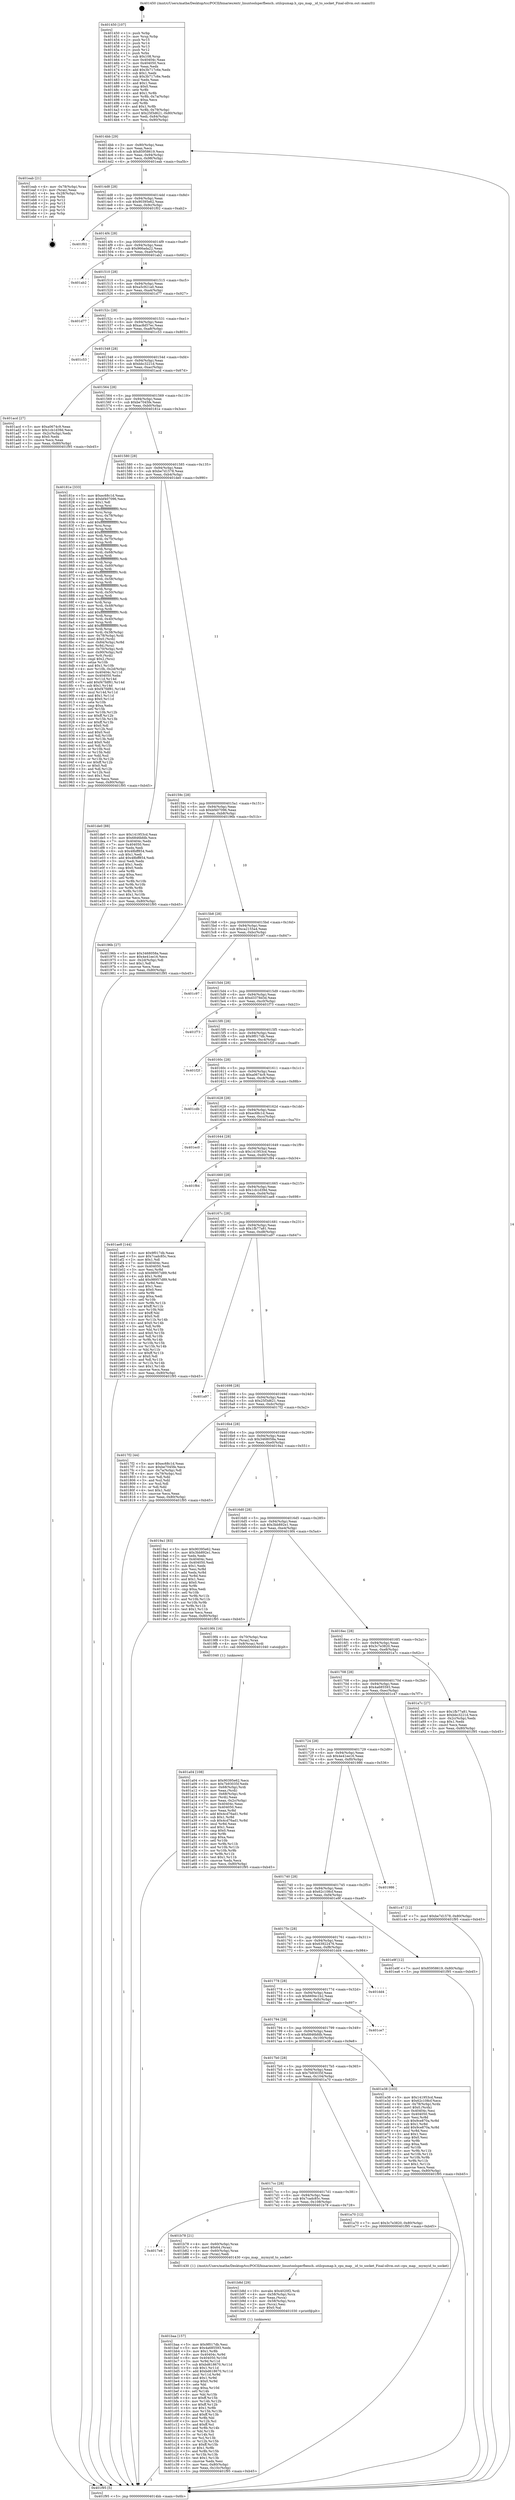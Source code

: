 digraph "0x401450" {
  label = "0x401450 (/mnt/c/Users/mathe/Desktop/tcc/POCII/binaries/extr_linuxtoolsperfbench..utilcpumap.h_cpu_map__id_to_socket_Final-ollvm.out::main(0))"
  labelloc = "t"
  node[shape=record]

  Entry [label="",width=0.3,height=0.3,shape=circle,fillcolor=black,style=filled]
  "0x4014bb" [label="{
     0x4014bb [29]\l
     | [instrs]\l
     &nbsp;&nbsp;0x4014bb \<+3\>: mov -0x80(%rbp),%eax\l
     &nbsp;&nbsp;0x4014be \<+2\>: mov %eax,%ecx\l
     &nbsp;&nbsp;0x4014c0 \<+6\>: sub $0x85958619,%ecx\l
     &nbsp;&nbsp;0x4014c6 \<+6\>: mov %eax,-0x94(%rbp)\l
     &nbsp;&nbsp;0x4014cc \<+6\>: mov %ecx,-0x98(%rbp)\l
     &nbsp;&nbsp;0x4014d2 \<+6\>: je 0000000000401eab \<main+0xa5b\>\l
  }"]
  "0x401eab" [label="{
     0x401eab [21]\l
     | [instrs]\l
     &nbsp;&nbsp;0x401eab \<+4\>: mov -0x78(%rbp),%rax\l
     &nbsp;&nbsp;0x401eaf \<+2\>: mov (%rax),%eax\l
     &nbsp;&nbsp;0x401eb1 \<+4\>: lea -0x28(%rbp),%rsp\l
     &nbsp;&nbsp;0x401eb5 \<+1\>: pop %rbx\l
     &nbsp;&nbsp;0x401eb6 \<+2\>: pop %r12\l
     &nbsp;&nbsp;0x401eb8 \<+2\>: pop %r13\l
     &nbsp;&nbsp;0x401eba \<+2\>: pop %r14\l
     &nbsp;&nbsp;0x401ebc \<+2\>: pop %r15\l
     &nbsp;&nbsp;0x401ebe \<+1\>: pop %rbp\l
     &nbsp;&nbsp;0x401ebf \<+1\>: ret\l
  }"]
  "0x4014d8" [label="{
     0x4014d8 [28]\l
     | [instrs]\l
     &nbsp;&nbsp;0x4014d8 \<+5\>: jmp 00000000004014dd \<main+0x8d\>\l
     &nbsp;&nbsp;0x4014dd \<+6\>: mov -0x94(%rbp),%eax\l
     &nbsp;&nbsp;0x4014e3 \<+5\>: sub $0x90395e62,%eax\l
     &nbsp;&nbsp;0x4014e8 \<+6\>: mov %eax,-0x9c(%rbp)\l
     &nbsp;&nbsp;0x4014ee \<+6\>: je 0000000000401f02 \<main+0xab2\>\l
  }"]
  Exit [label="",width=0.3,height=0.3,shape=circle,fillcolor=black,style=filled,peripheries=2]
  "0x401f02" [label="{
     0x401f02\l
  }", style=dashed]
  "0x4014f4" [label="{
     0x4014f4 [28]\l
     | [instrs]\l
     &nbsp;&nbsp;0x4014f4 \<+5\>: jmp 00000000004014f9 \<main+0xa9\>\l
     &nbsp;&nbsp;0x4014f9 \<+6\>: mov -0x94(%rbp),%eax\l
     &nbsp;&nbsp;0x4014ff \<+5\>: sub $0x966ada22,%eax\l
     &nbsp;&nbsp;0x401504 \<+6\>: mov %eax,-0xa0(%rbp)\l
     &nbsp;&nbsp;0x40150a \<+6\>: je 0000000000401ab2 \<main+0x662\>\l
  }"]
  "0x401baa" [label="{
     0x401baa [157]\l
     | [instrs]\l
     &nbsp;&nbsp;0x401baa \<+5\>: mov $0x9f017db,%esi\l
     &nbsp;&nbsp;0x401baf \<+5\>: mov $0x4a685593,%edx\l
     &nbsp;&nbsp;0x401bb4 \<+3\>: mov $0x1,%r8b\l
     &nbsp;&nbsp;0x401bb7 \<+8\>: mov 0x40404c,%r9d\l
     &nbsp;&nbsp;0x401bbf \<+8\>: mov 0x404050,%r10d\l
     &nbsp;&nbsp;0x401bc7 \<+3\>: mov %r9d,%r11d\l
     &nbsp;&nbsp;0x401bca \<+7\>: sub $0xbd618670,%r11d\l
     &nbsp;&nbsp;0x401bd1 \<+4\>: sub $0x1,%r11d\l
     &nbsp;&nbsp;0x401bd5 \<+7\>: add $0xbd618670,%r11d\l
     &nbsp;&nbsp;0x401bdc \<+4\>: imul %r11d,%r9d\l
     &nbsp;&nbsp;0x401be0 \<+4\>: and $0x1,%r9d\l
     &nbsp;&nbsp;0x401be4 \<+4\>: cmp $0x0,%r9d\l
     &nbsp;&nbsp;0x401be8 \<+3\>: sete %bl\l
     &nbsp;&nbsp;0x401beb \<+4\>: cmp $0xa,%r10d\l
     &nbsp;&nbsp;0x401bef \<+4\>: setl %r14b\l
     &nbsp;&nbsp;0x401bf3 \<+3\>: mov %bl,%r15b\l
     &nbsp;&nbsp;0x401bf6 \<+4\>: xor $0xff,%r15b\l
     &nbsp;&nbsp;0x401bfa \<+3\>: mov %r14b,%r12b\l
     &nbsp;&nbsp;0x401bfd \<+4\>: xor $0xff,%r12b\l
     &nbsp;&nbsp;0x401c01 \<+4\>: xor $0x1,%r8b\l
     &nbsp;&nbsp;0x401c05 \<+3\>: mov %r15b,%r13b\l
     &nbsp;&nbsp;0x401c08 \<+4\>: and $0xff,%r13b\l
     &nbsp;&nbsp;0x401c0c \<+3\>: and %r8b,%bl\l
     &nbsp;&nbsp;0x401c0f \<+3\>: mov %r12b,%cl\l
     &nbsp;&nbsp;0x401c12 \<+3\>: and $0xff,%cl\l
     &nbsp;&nbsp;0x401c15 \<+3\>: and %r8b,%r14b\l
     &nbsp;&nbsp;0x401c18 \<+3\>: or %bl,%r13b\l
     &nbsp;&nbsp;0x401c1b \<+3\>: or %r14b,%cl\l
     &nbsp;&nbsp;0x401c1e \<+3\>: xor %cl,%r13b\l
     &nbsp;&nbsp;0x401c21 \<+3\>: or %r12b,%r15b\l
     &nbsp;&nbsp;0x401c24 \<+4\>: xor $0xff,%r15b\l
     &nbsp;&nbsp;0x401c28 \<+4\>: or $0x1,%r8b\l
     &nbsp;&nbsp;0x401c2c \<+3\>: and %r8b,%r15b\l
     &nbsp;&nbsp;0x401c2f \<+3\>: or %r15b,%r13b\l
     &nbsp;&nbsp;0x401c32 \<+4\>: test $0x1,%r13b\l
     &nbsp;&nbsp;0x401c36 \<+3\>: cmovne %edx,%esi\l
     &nbsp;&nbsp;0x401c39 \<+3\>: mov %esi,-0x80(%rbp)\l
     &nbsp;&nbsp;0x401c3c \<+6\>: mov %eax,-0x10c(%rbp)\l
     &nbsp;&nbsp;0x401c42 \<+5\>: jmp 0000000000401f95 \<main+0xb45\>\l
  }"]
  "0x401ab2" [label="{
     0x401ab2\l
  }", style=dashed]
  "0x401510" [label="{
     0x401510 [28]\l
     | [instrs]\l
     &nbsp;&nbsp;0x401510 \<+5\>: jmp 0000000000401515 \<main+0xc5\>\l
     &nbsp;&nbsp;0x401515 \<+6\>: mov -0x94(%rbp),%eax\l
     &nbsp;&nbsp;0x40151b \<+5\>: sub $0xa5c921a0,%eax\l
     &nbsp;&nbsp;0x401520 \<+6\>: mov %eax,-0xa4(%rbp)\l
     &nbsp;&nbsp;0x401526 \<+6\>: je 0000000000401d77 \<main+0x927\>\l
  }"]
  "0x401b8d" [label="{
     0x401b8d [29]\l
     | [instrs]\l
     &nbsp;&nbsp;0x401b8d \<+10\>: movabs $0x4020f2,%rdi\l
     &nbsp;&nbsp;0x401b97 \<+4\>: mov -0x58(%rbp),%rcx\l
     &nbsp;&nbsp;0x401b9b \<+2\>: mov %eax,(%rcx)\l
     &nbsp;&nbsp;0x401b9d \<+4\>: mov -0x58(%rbp),%rcx\l
     &nbsp;&nbsp;0x401ba1 \<+2\>: mov (%rcx),%esi\l
     &nbsp;&nbsp;0x401ba3 \<+2\>: mov $0x0,%al\l
     &nbsp;&nbsp;0x401ba5 \<+5\>: call 0000000000401030 \<printf@plt\>\l
     | [calls]\l
     &nbsp;&nbsp;0x401030 \{1\} (unknown)\l
  }"]
  "0x401d77" [label="{
     0x401d77\l
  }", style=dashed]
  "0x40152c" [label="{
     0x40152c [28]\l
     | [instrs]\l
     &nbsp;&nbsp;0x40152c \<+5\>: jmp 0000000000401531 \<main+0xe1\>\l
     &nbsp;&nbsp;0x401531 \<+6\>: mov -0x94(%rbp),%eax\l
     &nbsp;&nbsp;0x401537 \<+5\>: sub $0xac8d57ec,%eax\l
     &nbsp;&nbsp;0x40153c \<+6\>: mov %eax,-0xa8(%rbp)\l
     &nbsp;&nbsp;0x401542 \<+6\>: je 0000000000401c53 \<main+0x803\>\l
  }"]
  "0x4017e8" [label="{
     0x4017e8\l
  }", style=dashed]
  "0x401c53" [label="{
     0x401c53\l
  }", style=dashed]
  "0x401548" [label="{
     0x401548 [28]\l
     | [instrs]\l
     &nbsp;&nbsp;0x401548 \<+5\>: jmp 000000000040154d \<main+0xfd\>\l
     &nbsp;&nbsp;0x40154d \<+6\>: mov -0x94(%rbp),%eax\l
     &nbsp;&nbsp;0x401553 \<+5\>: sub $0xbbc3221d,%eax\l
     &nbsp;&nbsp;0x401558 \<+6\>: mov %eax,-0xac(%rbp)\l
     &nbsp;&nbsp;0x40155e \<+6\>: je 0000000000401acd \<main+0x67d\>\l
  }"]
  "0x401b78" [label="{
     0x401b78 [21]\l
     | [instrs]\l
     &nbsp;&nbsp;0x401b78 \<+4\>: mov -0x60(%rbp),%rax\l
     &nbsp;&nbsp;0x401b7c \<+6\>: movl $0x64,(%rax)\l
     &nbsp;&nbsp;0x401b82 \<+4\>: mov -0x60(%rbp),%rax\l
     &nbsp;&nbsp;0x401b86 \<+2\>: mov (%rax),%edi\l
     &nbsp;&nbsp;0x401b88 \<+5\>: call 0000000000401430 \<cpu_map__mymyid_to_socket\>\l
     | [calls]\l
     &nbsp;&nbsp;0x401430 \{1\} (/mnt/c/Users/mathe/Desktop/tcc/POCII/binaries/extr_linuxtoolsperfbench..utilcpumap.h_cpu_map__id_to_socket_Final-ollvm.out::cpu_map__mymyid_to_socket)\l
  }"]
  "0x401acd" [label="{
     0x401acd [27]\l
     | [instrs]\l
     &nbsp;&nbsp;0x401acd \<+5\>: mov $0xa0674c9,%eax\l
     &nbsp;&nbsp;0x401ad2 \<+5\>: mov $0x1cb1d39d,%ecx\l
     &nbsp;&nbsp;0x401ad7 \<+3\>: mov -0x2c(%rbp),%edx\l
     &nbsp;&nbsp;0x401ada \<+3\>: cmp $0x0,%edx\l
     &nbsp;&nbsp;0x401add \<+3\>: cmove %ecx,%eax\l
     &nbsp;&nbsp;0x401ae0 \<+3\>: mov %eax,-0x80(%rbp)\l
     &nbsp;&nbsp;0x401ae3 \<+5\>: jmp 0000000000401f95 \<main+0xb45\>\l
  }"]
  "0x401564" [label="{
     0x401564 [28]\l
     | [instrs]\l
     &nbsp;&nbsp;0x401564 \<+5\>: jmp 0000000000401569 \<main+0x119\>\l
     &nbsp;&nbsp;0x401569 \<+6\>: mov -0x94(%rbp),%eax\l
     &nbsp;&nbsp;0x40156f \<+5\>: sub $0xbe7045fe,%eax\l
     &nbsp;&nbsp;0x401574 \<+6\>: mov %eax,-0xb0(%rbp)\l
     &nbsp;&nbsp;0x40157a \<+6\>: je 000000000040181e \<main+0x3ce\>\l
  }"]
  "0x4017cc" [label="{
     0x4017cc [28]\l
     | [instrs]\l
     &nbsp;&nbsp;0x4017cc \<+5\>: jmp 00000000004017d1 \<main+0x381\>\l
     &nbsp;&nbsp;0x4017d1 \<+6\>: mov -0x94(%rbp),%eax\l
     &nbsp;&nbsp;0x4017d7 \<+5\>: sub $0x7cadc85c,%eax\l
     &nbsp;&nbsp;0x4017dc \<+6\>: mov %eax,-0x108(%rbp)\l
     &nbsp;&nbsp;0x4017e2 \<+6\>: je 0000000000401b78 \<main+0x728\>\l
  }"]
  "0x40181e" [label="{
     0x40181e [333]\l
     | [instrs]\l
     &nbsp;&nbsp;0x40181e \<+5\>: mov $0xec68c1d,%eax\l
     &nbsp;&nbsp;0x401823 \<+5\>: mov $0xbf407096,%ecx\l
     &nbsp;&nbsp;0x401828 \<+2\>: mov $0x1,%dl\l
     &nbsp;&nbsp;0x40182a \<+3\>: mov %rsp,%rsi\l
     &nbsp;&nbsp;0x40182d \<+4\>: add $0xfffffffffffffff0,%rsi\l
     &nbsp;&nbsp;0x401831 \<+3\>: mov %rsi,%rsp\l
     &nbsp;&nbsp;0x401834 \<+4\>: mov %rsi,-0x78(%rbp)\l
     &nbsp;&nbsp;0x401838 \<+3\>: mov %rsp,%rsi\l
     &nbsp;&nbsp;0x40183b \<+4\>: add $0xfffffffffffffff0,%rsi\l
     &nbsp;&nbsp;0x40183f \<+3\>: mov %rsi,%rsp\l
     &nbsp;&nbsp;0x401842 \<+3\>: mov %rsp,%rdi\l
     &nbsp;&nbsp;0x401845 \<+4\>: add $0xfffffffffffffff0,%rdi\l
     &nbsp;&nbsp;0x401849 \<+3\>: mov %rdi,%rsp\l
     &nbsp;&nbsp;0x40184c \<+4\>: mov %rdi,-0x70(%rbp)\l
     &nbsp;&nbsp;0x401850 \<+3\>: mov %rsp,%rdi\l
     &nbsp;&nbsp;0x401853 \<+4\>: add $0xfffffffffffffff0,%rdi\l
     &nbsp;&nbsp;0x401857 \<+3\>: mov %rdi,%rsp\l
     &nbsp;&nbsp;0x40185a \<+4\>: mov %rdi,-0x68(%rbp)\l
     &nbsp;&nbsp;0x40185e \<+3\>: mov %rsp,%rdi\l
     &nbsp;&nbsp;0x401861 \<+4\>: add $0xfffffffffffffff0,%rdi\l
     &nbsp;&nbsp;0x401865 \<+3\>: mov %rdi,%rsp\l
     &nbsp;&nbsp;0x401868 \<+4\>: mov %rdi,-0x60(%rbp)\l
     &nbsp;&nbsp;0x40186c \<+3\>: mov %rsp,%rdi\l
     &nbsp;&nbsp;0x40186f \<+4\>: add $0xfffffffffffffff0,%rdi\l
     &nbsp;&nbsp;0x401873 \<+3\>: mov %rdi,%rsp\l
     &nbsp;&nbsp;0x401876 \<+4\>: mov %rdi,-0x58(%rbp)\l
     &nbsp;&nbsp;0x40187a \<+3\>: mov %rsp,%rdi\l
     &nbsp;&nbsp;0x40187d \<+4\>: add $0xfffffffffffffff0,%rdi\l
     &nbsp;&nbsp;0x401881 \<+3\>: mov %rdi,%rsp\l
     &nbsp;&nbsp;0x401884 \<+4\>: mov %rdi,-0x50(%rbp)\l
     &nbsp;&nbsp;0x401888 \<+3\>: mov %rsp,%rdi\l
     &nbsp;&nbsp;0x40188b \<+4\>: add $0xfffffffffffffff0,%rdi\l
     &nbsp;&nbsp;0x40188f \<+3\>: mov %rdi,%rsp\l
     &nbsp;&nbsp;0x401892 \<+4\>: mov %rdi,-0x48(%rbp)\l
     &nbsp;&nbsp;0x401896 \<+3\>: mov %rsp,%rdi\l
     &nbsp;&nbsp;0x401899 \<+4\>: add $0xfffffffffffffff0,%rdi\l
     &nbsp;&nbsp;0x40189d \<+3\>: mov %rdi,%rsp\l
     &nbsp;&nbsp;0x4018a0 \<+4\>: mov %rdi,-0x40(%rbp)\l
     &nbsp;&nbsp;0x4018a4 \<+3\>: mov %rsp,%rdi\l
     &nbsp;&nbsp;0x4018a7 \<+4\>: add $0xfffffffffffffff0,%rdi\l
     &nbsp;&nbsp;0x4018ab \<+3\>: mov %rdi,%rsp\l
     &nbsp;&nbsp;0x4018ae \<+4\>: mov %rdi,-0x38(%rbp)\l
     &nbsp;&nbsp;0x4018b2 \<+4\>: mov -0x78(%rbp),%rdi\l
     &nbsp;&nbsp;0x4018b6 \<+6\>: movl $0x0,(%rdi)\l
     &nbsp;&nbsp;0x4018bc \<+7\>: mov -0x84(%rbp),%r8d\l
     &nbsp;&nbsp;0x4018c3 \<+3\>: mov %r8d,(%rsi)\l
     &nbsp;&nbsp;0x4018c6 \<+4\>: mov -0x70(%rbp),%rdi\l
     &nbsp;&nbsp;0x4018ca \<+7\>: mov -0x90(%rbp),%r9\l
     &nbsp;&nbsp;0x4018d1 \<+3\>: mov %r9,(%rdi)\l
     &nbsp;&nbsp;0x4018d4 \<+3\>: cmpl $0x2,(%rsi)\l
     &nbsp;&nbsp;0x4018d7 \<+4\>: setne %r10b\l
     &nbsp;&nbsp;0x4018db \<+4\>: and $0x1,%r10b\l
     &nbsp;&nbsp;0x4018df \<+4\>: mov %r10b,-0x2d(%rbp)\l
     &nbsp;&nbsp;0x4018e3 \<+8\>: mov 0x40404c,%r11d\l
     &nbsp;&nbsp;0x4018eb \<+7\>: mov 0x404050,%ebx\l
     &nbsp;&nbsp;0x4018f2 \<+3\>: mov %r11d,%r14d\l
     &nbsp;&nbsp;0x4018f5 \<+7\>: add $0xf47fdf81,%r14d\l
     &nbsp;&nbsp;0x4018fc \<+4\>: sub $0x1,%r14d\l
     &nbsp;&nbsp;0x401900 \<+7\>: sub $0xf47fdf81,%r14d\l
     &nbsp;&nbsp;0x401907 \<+4\>: imul %r14d,%r11d\l
     &nbsp;&nbsp;0x40190b \<+4\>: and $0x1,%r11d\l
     &nbsp;&nbsp;0x40190f \<+4\>: cmp $0x0,%r11d\l
     &nbsp;&nbsp;0x401913 \<+4\>: sete %r10b\l
     &nbsp;&nbsp;0x401917 \<+3\>: cmp $0xa,%ebx\l
     &nbsp;&nbsp;0x40191a \<+4\>: setl %r15b\l
     &nbsp;&nbsp;0x40191e \<+3\>: mov %r10b,%r12b\l
     &nbsp;&nbsp;0x401921 \<+4\>: xor $0xff,%r12b\l
     &nbsp;&nbsp;0x401925 \<+3\>: mov %r15b,%r13b\l
     &nbsp;&nbsp;0x401928 \<+4\>: xor $0xff,%r13b\l
     &nbsp;&nbsp;0x40192c \<+3\>: xor $0x0,%dl\l
     &nbsp;&nbsp;0x40192f \<+3\>: mov %r12b,%sil\l
     &nbsp;&nbsp;0x401932 \<+4\>: and $0x0,%sil\l
     &nbsp;&nbsp;0x401936 \<+3\>: and %dl,%r10b\l
     &nbsp;&nbsp;0x401939 \<+3\>: mov %r13b,%dil\l
     &nbsp;&nbsp;0x40193c \<+4\>: and $0x0,%dil\l
     &nbsp;&nbsp;0x401940 \<+3\>: and %dl,%r15b\l
     &nbsp;&nbsp;0x401943 \<+3\>: or %r10b,%sil\l
     &nbsp;&nbsp;0x401946 \<+3\>: or %r15b,%dil\l
     &nbsp;&nbsp;0x401949 \<+3\>: xor %dil,%sil\l
     &nbsp;&nbsp;0x40194c \<+3\>: or %r13b,%r12b\l
     &nbsp;&nbsp;0x40194f \<+4\>: xor $0xff,%r12b\l
     &nbsp;&nbsp;0x401953 \<+3\>: or $0x0,%dl\l
     &nbsp;&nbsp;0x401956 \<+3\>: and %dl,%r12b\l
     &nbsp;&nbsp;0x401959 \<+3\>: or %r12b,%sil\l
     &nbsp;&nbsp;0x40195c \<+4\>: test $0x1,%sil\l
     &nbsp;&nbsp;0x401960 \<+3\>: cmovne %ecx,%eax\l
     &nbsp;&nbsp;0x401963 \<+3\>: mov %eax,-0x80(%rbp)\l
     &nbsp;&nbsp;0x401966 \<+5\>: jmp 0000000000401f95 \<main+0xb45\>\l
  }"]
  "0x401580" [label="{
     0x401580 [28]\l
     | [instrs]\l
     &nbsp;&nbsp;0x401580 \<+5\>: jmp 0000000000401585 \<main+0x135\>\l
     &nbsp;&nbsp;0x401585 \<+6\>: mov -0x94(%rbp),%eax\l
     &nbsp;&nbsp;0x40158b \<+5\>: sub $0xbe7d1578,%eax\l
     &nbsp;&nbsp;0x401590 \<+6\>: mov %eax,-0xb4(%rbp)\l
     &nbsp;&nbsp;0x401596 \<+6\>: je 0000000000401de0 \<main+0x990\>\l
  }"]
  "0x401a70" [label="{
     0x401a70 [12]\l
     | [instrs]\l
     &nbsp;&nbsp;0x401a70 \<+7\>: movl $0x3c7e3820,-0x80(%rbp)\l
     &nbsp;&nbsp;0x401a77 \<+5\>: jmp 0000000000401f95 \<main+0xb45\>\l
  }"]
  "0x401de0" [label="{
     0x401de0 [88]\l
     | [instrs]\l
     &nbsp;&nbsp;0x401de0 \<+5\>: mov $0x141953cd,%eax\l
     &nbsp;&nbsp;0x401de5 \<+5\>: mov $0x6846bfdb,%ecx\l
     &nbsp;&nbsp;0x401dea \<+7\>: mov 0x40404c,%edx\l
     &nbsp;&nbsp;0x401df1 \<+7\>: mov 0x404050,%esi\l
     &nbsp;&nbsp;0x401df8 \<+2\>: mov %edx,%edi\l
     &nbsp;&nbsp;0x401dfa \<+6\>: sub $0x48bff854,%edi\l
     &nbsp;&nbsp;0x401e00 \<+3\>: sub $0x1,%edi\l
     &nbsp;&nbsp;0x401e03 \<+6\>: add $0x48bff854,%edi\l
     &nbsp;&nbsp;0x401e09 \<+3\>: imul %edi,%edx\l
     &nbsp;&nbsp;0x401e0c \<+3\>: and $0x1,%edx\l
     &nbsp;&nbsp;0x401e0f \<+3\>: cmp $0x0,%edx\l
     &nbsp;&nbsp;0x401e12 \<+4\>: sete %r8b\l
     &nbsp;&nbsp;0x401e16 \<+3\>: cmp $0xa,%esi\l
     &nbsp;&nbsp;0x401e19 \<+4\>: setl %r9b\l
     &nbsp;&nbsp;0x401e1d \<+3\>: mov %r8b,%r10b\l
     &nbsp;&nbsp;0x401e20 \<+3\>: and %r9b,%r10b\l
     &nbsp;&nbsp;0x401e23 \<+3\>: xor %r9b,%r8b\l
     &nbsp;&nbsp;0x401e26 \<+3\>: or %r8b,%r10b\l
     &nbsp;&nbsp;0x401e29 \<+4\>: test $0x1,%r10b\l
     &nbsp;&nbsp;0x401e2d \<+3\>: cmovne %ecx,%eax\l
     &nbsp;&nbsp;0x401e30 \<+3\>: mov %eax,-0x80(%rbp)\l
     &nbsp;&nbsp;0x401e33 \<+5\>: jmp 0000000000401f95 \<main+0xb45\>\l
  }"]
  "0x40159c" [label="{
     0x40159c [28]\l
     | [instrs]\l
     &nbsp;&nbsp;0x40159c \<+5\>: jmp 00000000004015a1 \<main+0x151\>\l
     &nbsp;&nbsp;0x4015a1 \<+6\>: mov -0x94(%rbp),%eax\l
     &nbsp;&nbsp;0x4015a7 \<+5\>: sub $0xbf407096,%eax\l
     &nbsp;&nbsp;0x4015ac \<+6\>: mov %eax,-0xb8(%rbp)\l
     &nbsp;&nbsp;0x4015b2 \<+6\>: je 000000000040196b \<main+0x51b\>\l
  }"]
  "0x4017b0" [label="{
     0x4017b0 [28]\l
     | [instrs]\l
     &nbsp;&nbsp;0x4017b0 \<+5\>: jmp 00000000004017b5 \<main+0x365\>\l
     &nbsp;&nbsp;0x4017b5 \<+6\>: mov -0x94(%rbp),%eax\l
     &nbsp;&nbsp;0x4017bb \<+5\>: sub $0x7b93035f,%eax\l
     &nbsp;&nbsp;0x4017c0 \<+6\>: mov %eax,-0x104(%rbp)\l
     &nbsp;&nbsp;0x4017c6 \<+6\>: je 0000000000401a70 \<main+0x620\>\l
  }"]
  "0x40196b" [label="{
     0x40196b [27]\l
     | [instrs]\l
     &nbsp;&nbsp;0x40196b \<+5\>: mov $0x3468058a,%eax\l
     &nbsp;&nbsp;0x401970 \<+5\>: mov $0x4e41ee16,%ecx\l
     &nbsp;&nbsp;0x401975 \<+3\>: mov -0x2d(%rbp),%dl\l
     &nbsp;&nbsp;0x401978 \<+3\>: test $0x1,%dl\l
     &nbsp;&nbsp;0x40197b \<+3\>: cmovne %ecx,%eax\l
     &nbsp;&nbsp;0x40197e \<+3\>: mov %eax,-0x80(%rbp)\l
     &nbsp;&nbsp;0x401981 \<+5\>: jmp 0000000000401f95 \<main+0xb45\>\l
  }"]
  "0x4015b8" [label="{
     0x4015b8 [28]\l
     | [instrs]\l
     &nbsp;&nbsp;0x4015b8 \<+5\>: jmp 00000000004015bd \<main+0x16d\>\l
     &nbsp;&nbsp;0x4015bd \<+6\>: mov -0x94(%rbp),%eax\l
     &nbsp;&nbsp;0x4015c3 \<+5\>: sub $0xca2155a4,%eax\l
     &nbsp;&nbsp;0x4015c8 \<+6\>: mov %eax,-0xbc(%rbp)\l
     &nbsp;&nbsp;0x4015ce \<+6\>: je 0000000000401c97 \<main+0x847\>\l
  }"]
  "0x401e38" [label="{
     0x401e38 [103]\l
     | [instrs]\l
     &nbsp;&nbsp;0x401e38 \<+5\>: mov $0x141953cd,%eax\l
     &nbsp;&nbsp;0x401e3d \<+5\>: mov $0x62c108cf,%ecx\l
     &nbsp;&nbsp;0x401e42 \<+4\>: mov -0x78(%rbp),%rdx\l
     &nbsp;&nbsp;0x401e46 \<+6\>: movl $0x0,(%rdx)\l
     &nbsp;&nbsp;0x401e4c \<+7\>: mov 0x40404c,%esi\l
     &nbsp;&nbsp;0x401e53 \<+7\>: mov 0x404050,%edi\l
     &nbsp;&nbsp;0x401e5a \<+3\>: mov %esi,%r8d\l
     &nbsp;&nbsp;0x401e5d \<+7\>: sub $0x9ce870a,%r8d\l
     &nbsp;&nbsp;0x401e64 \<+4\>: sub $0x1,%r8d\l
     &nbsp;&nbsp;0x401e68 \<+7\>: add $0x9ce870a,%r8d\l
     &nbsp;&nbsp;0x401e6f \<+4\>: imul %r8d,%esi\l
     &nbsp;&nbsp;0x401e73 \<+3\>: and $0x1,%esi\l
     &nbsp;&nbsp;0x401e76 \<+3\>: cmp $0x0,%esi\l
     &nbsp;&nbsp;0x401e79 \<+4\>: sete %r9b\l
     &nbsp;&nbsp;0x401e7d \<+3\>: cmp $0xa,%edi\l
     &nbsp;&nbsp;0x401e80 \<+4\>: setl %r10b\l
     &nbsp;&nbsp;0x401e84 \<+3\>: mov %r9b,%r11b\l
     &nbsp;&nbsp;0x401e87 \<+3\>: and %r10b,%r11b\l
     &nbsp;&nbsp;0x401e8a \<+3\>: xor %r10b,%r9b\l
     &nbsp;&nbsp;0x401e8d \<+3\>: or %r9b,%r11b\l
     &nbsp;&nbsp;0x401e90 \<+4\>: test $0x1,%r11b\l
     &nbsp;&nbsp;0x401e94 \<+3\>: cmovne %ecx,%eax\l
     &nbsp;&nbsp;0x401e97 \<+3\>: mov %eax,-0x80(%rbp)\l
     &nbsp;&nbsp;0x401e9a \<+5\>: jmp 0000000000401f95 \<main+0xb45\>\l
  }"]
  "0x401c97" [label="{
     0x401c97\l
  }", style=dashed]
  "0x4015d4" [label="{
     0x4015d4 [28]\l
     | [instrs]\l
     &nbsp;&nbsp;0x4015d4 \<+5\>: jmp 00000000004015d9 \<main+0x189\>\l
     &nbsp;&nbsp;0x4015d9 \<+6\>: mov -0x94(%rbp),%eax\l
     &nbsp;&nbsp;0x4015df \<+5\>: sub $0xd3378d3d,%eax\l
     &nbsp;&nbsp;0x4015e4 \<+6\>: mov %eax,-0xc0(%rbp)\l
     &nbsp;&nbsp;0x4015ea \<+6\>: je 0000000000401f73 \<main+0xb23\>\l
  }"]
  "0x401794" [label="{
     0x401794 [28]\l
     | [instrs]\l
     &nbsp;&nbsp;0x401794 \<+5\>: jmp 0000000000401799 \<main+0x349\>\l
     &nbsp;&nbsp;0x401799 \<+6\>: mov -0x94(%rbp),%eax\l
     &nbsp;&nbsp;0x40179f \<+5\>: sub $0x6846bfdb,%eax\l
     &nbsp;&nbsp;0x4017a4 \<+6\>: mov %eax,-0x100(%rbp)\l
     &nbsp;&nbsp;0x4017aa \<+6\>: je 0000000000401e38 \<main+0x9e8\>\l
  }"]
  "0x401f73" [label="{
     0x401f73\l
  }", style=dashed]
  "0x4015f0" [label="{
     0x4015f0 [28]\l
     | [instrs]\l
     &nbsp;&nbsp;0x4015f0 \<+5\>: jmp 00000000004015f5 \<main+0x1a5\>\l
     &nbsp;&nbsp;0x4015f5 \<+6\>: mov -0x94(%rbp),%eax\l
     &nbsp;&nbsp;0x4015fb \<+5\>: sub $0x9f017db,%eax\l
     &nbsp;&nbsp;0x401600 \<+6\>: mov %eax,-0xc4(%rbp)\l
     &nbsp;&nbsp;0x401606 \<+6\>: je 0000000000401f2f \<main+0xadf\>\l
  }"]
  "0x401ce7" [label="{
     0x401ce7\l
  }", style=dashed]
  "0x401f2f" [label="{
     0x401f2f\l
  }", style=dashed]
  "0x40160c" [label="{
     0x40160c [28]\l
     | [instrs]\l
     &nbsp;&nbsp;0x40160c \<+5\>: jmp 0000000000401611 \<main+0x1c1\>\l
     &nbsp;&nbsp;0x401611 \<+6\>: mov -0x94(%rbp),%eax\l
     &nbsp;&nbsp;0x401617 \<+5\>: sub $0xa0674c9,%eax\l
     &nbsp;&nbsp;0x40161c \<+6\>: mov %eax,-0xc8(%rbp)\l
     &nbsp;&nbsp;0x401622 \<+6\>: je 0000000000401cdb \<main+0x88b\>\l
  }"]
  "0x401778" [label="{
     0x401778 [28]\l
     | [instrs]\l
     &nbsp;&nbsp;0x401778 \<+5\>: jmp 000000000040177d \<main+0x32d\>\l
     &nbsp;&nbsp;0x40177d \<+6\>: mov -0x94(%rbp),%eax\l
     &nbsp;&nbsp;0x401783 \<+5\>: sub $0x6694c1b2,%eax\l
     &nbsp;&nbsp;0x401788 \<+6\>: mov %eax,-0xfc(%rbp)\l
     &nbsp;&nbsp;0x40178e \<+6\>: je 0000000000401ce7 \<main+0x897\>\l
  }"]
  "0x401cdb" [label="{
     0x401cdb\l
  }", style=dashed]
  "0x401628" [label="{
     0x401628 [28]\l
     | [instrs]\l
     &nbsp;&nbsp;0x401628 \<+5\>: jmp 000000000040162d \<main+0x1dd\>\l
     &nbsp;&nbsp;0x40162d \<+6\>: mov -0x94(%rbp),%eax\l
     &nbsp;&nbsp;0x401633 \<+5\>: sub $0xec68c1d,%eax\l
     &nbsp;&nbsp;0x401638 \<+6\>: mov %eax,-0xcc(%rbp)\l
     &nbsp;&nbsp;0x40163e \<+6\>: je 0000000000401ec0 \<main+0xa70\>\l
  }"]
  "0x401dd4" [label="{
     0x401dd4\l
  }", style=dashed]
  "0x401ec0" [label="{
     0x401ec0\l
  }", style=dashed]
  "0x401644" [label="{
     0x401644 [28]\l
     | [instrs]\l
     &nbsp;&nbsp;0x401644 \<+5\>: jmp 0000000000401649 \<main+0x1f9\>\l
     &nbsp;&nbsp;0x401649 \<+6\>: mov -0x94(%rbp),%eax\l
     &nbsp;&nbsp;0x40164f \<+5\>: sub $0x141953cd,%eax\l
     &nbsp;&nbsp;0x401654 \<+6\>: mov %eax,-0xd0(%rbp)\l
     &nbsp;&nbsp;0x40165a \<+6\>: je 0000000000401f84 \<main+0xb34\>\l
  }"]
  "0x40175c" [label="{
     0x40175c [28]\l
     | [instrs]\l
     &nbsp;&nbsp;0x40175c \<+5\>: jmp 0000000000401761 \<main+0x311\>\l
     &nbsp;&nbsp;0x401761 \<+6\>: mov -0x94(%rbp),%eax\l
     &nbsp;&nbsp;0x401767 \<+5\>: sub $0x63922476,%eax\l
     &nbsp;&nbsp;0x40176c \<+6\>: mov %eax,-0xf8(%rbp)\l
     &nbsp;&nbsp;0x401772 \<+6\>: je 0000000000401dd4 \<main+0x984\>\l
  }"]
  "0x401f84" [label="{
     0x401f84\l
  }", style=dashed]
  "0x401660" [label="{
     0x401660 [28]\l
     | [instrs]\l
     &nbsp;&nbsp;0x401660 \<+5\>: jmp 0000000000401665 \<main+0x215\>\l
     &nbsp;&nbsp;0x401665 \<+6\>: mov -0x94(%rbp),%eax\l
     &nbsp;&nbsp;0x40166b \<+5\>: sub $0x1cb1d39d,%eax\l
     &nbsp;&nbsp;0x401670 \<+6\>: mov %eax,-0xd4(%rbp)\l
     &nbsp;&nbsp;0x401676 \<+6\>: je 0000000000401ae8 \<main+0x698\>\l
  }"]
  "0x401e9f" [label="{
     0x401e9f [12]\l
     | [instrs]\l
     &nbsp;&nbsp;0x401e9f \<+7\>: movl $0x85958619,-0x80(%rbp)\l
     &nbsp;&nbsp;0x401ea6 \<+5\>: jmp 0000000000401f95 \<main+0xb45\>\l
  }"]
  "0x401ae8" [label="{
     0x401ae8 [144]\l
     | [instrs]\l
     &nbsp;&nbsp;0x401ae8 \<+5\>: mov $0x9f017db,%eax\l
     &nbsp;&nbsp;0x401aed \<+5\>: mov $0x7cadc85c,%ecx\l
     &nbsp;&nbsp;0x401af2 \<+2\>: mov $0x1,%dl\l
     &nbsp;&nbsp;0x401af4 \<+7\>: mov 0x40404c,%esi\l
     &nbsp;&nbsp;0x401afb \<+7\>: mov 0x404050,%edi\l
     &nbsp;&nbsp;0x401b02 \<+3\>: mov %esi,%r8d\l
     &nbsp;&nbsp;0x401b05 \<+7\>: sub $0x98957d89,%r8d\l
     &nbsp;&nbsp;0x401b0c \<+4\>: sub $0x1,%r8d\l
     &nbsp;&nbsp;0x401b10 \<+7\>: add $0x98957d89,%r8d\l
     &nbsp;&nbsp;0x401b17 \<+4\>: imul %r8d,%esi\l
     &nbsp;&nbsp;0x401b1b \<+3\>: and $0x1,%esi\l
     &nbsp;&nbsp;0x401b1e \<+3\>: cmp $0x0,%esi\l
     &nbsp;&nbsp;0x401b21 \<+4\>: sete %r9b\l
     &nbsp;&nbsp;0x401b25 \<+3\>: cmp $0xa,%edi\l
     &nbsp;&nbsp;0x401b28 \<+4\>: setl %r10b\l
     &nbsp;&nbsp;0x401b2c \<+3\>: mov %r9b,%r11b\l
     &nbsp;&nbsp;0x401b2f \<+4\>: xor $0xff,%r11b\l
     &nbsp;&nbsp;0x401b33 \<+3\>: mov %r10b,%bl\l
     &nbsp;&nbsp;0x401b36 \<+3\>: xor $0xff,%bl\l
     &nbsp;&nbsp;0x401b39 \<+3\>: xor $0x0,%dl\l
     &nbsp;&nbsp;0x401b3c \<+3\>: mov %r11b,%r14b\l
     &nbsp;&nbsp;0x401b3f \<+4\>: and $0x0,%r14b\l
     &nbsp;&nbsp;0x401b43 \<+3\>: and %dl,%r9b\l
     &nbsp;&nbsp;0x401b46 \<+3\>: mov %bl,%r15b\l
     &nbsp;&nbsp;0x401b49 \<+4\>: and $0x0,%r15b\l
     &nbsp;&nbsp;0x401b4d \<+3\>: and %dl,%r10b\l
     &nbsp;&nbsp;0x401b50 \<+3\>: or %r9b,%r14b\l
     &nbsp;&nbsp;0x401b53 \<+3\>: or %r10b,%r15b\l
     &nbsp;&nbsp;0x401b56 \<+3\>: xor %r15b,%r14b\l
     &nbsp;&nbsp;0x401b59 \<+3\>: or %bl,%r11b\l
     &nbsp;&nbsp;0x401b5c \<+4\>: xor $0xff,%r11b\l
     &nbsp;&nbsp;0x401b60 \<+3\>: or $0x0,%dl\l
     &nbsp;&nbsp;0x401b63 \<+3\>: and %dl,%r11b\l
     &nbsp;&nbsp;0x401b66 \<+3\>: or %r11b,%r14b\l
     &nbsp;&nbsp;0x401b69 \<+4\>: test $0x1,%r14b\l
     &nbsp;&nbsp;0x401b6d \<+3\>: cmovne %ecx,%eax\l
     &nbsp;&nbsp;0x401b70 \<+3\>: mov %eax,-0x80(%rbp)\l
     &nbsp;&nbsp;0x401b73 \<+5\>: jmp 0000000000401f95 \<main+0xb45\>\l
  }"]
  "0x40167c" [label="{
     0x40167c [28]\l
     | [instrs]\l
     &nbsp;&nbsp;0x40167c \<+5\>: jmp 0000000000401681 \<main+0x231\>\l
     &nbsp;&nbsp;0x401681 \<+6\>: mov -0x94(%rbp),%eax\l
     &nbsp;&nbsp;0x401687 \<+5\>: sub $0x1fb77a81,%eax\l
     &nbsp;&nbsp;0x40168c \<+6\>: mov %eax,-0xd8(%rbp)\l
     &nbsp;&nbsp;0x401692 \<+6\>: je 0000000000401a97 \<main+0x647\>\l
  }"]
  "0x401740" [label="{
     0x401740 [28]\l
     | [instrs]\l
     &nbsp;&nbsp;0x401740 \<+5\>: jmp 0000000000401745 \<main+0x2f5\>\l
     &nbsp;&nbsp;0x401745 \<+6\>: mov -0x94(%rbp),%eax\l
     &nbsp;&nbsp;0x40174b \<+5\>: sub $0x62c108cf,%eax\l
     &nbsp;&nbsp;0x401750 \<+6\>: mov %eax,-0xf4(%rbp)\l
     &nbsp;&nbsp;0x401756 \<+6\>: je 0000000000401e9f \<main+0xa4f\>\l
  }"]
  "0x401a97" [label="{
     0x401a97\l
  }", style=dashed]
  "0x401698" [label="{
     0x401698 [28]\l
     | [instrs]\l
     &nbsp;&nbsp;0x401698 \<+5\>: jmp 000000000040169d \<main+0x24d\>\l
     &nbsp;&nbsp;0x40169d \<+6\>: mov -0x94(%rbp),%eax\l
     &nbsp;&nbsp;0x4016a3 \<+5\>: sub $0x25f3d621,%eax\l
     &nbsp;&nbsp;0x4016a8 \<+6\>: mov %eax,-0xdc(%rbp)\l
     &nbsp;&nbsp;0x4016ae \<+6\>: je 00000000004017f2 \<main+0x3a2\>\l
  }"]
  "0x401986" [label="{
     0x401986\l
  }", style=dashed]
  "0x4017f2" [label="{
     0x4017f2 [44]\l
     | [instrs]\l
     &nbsp;&nbsp;0x4017f2 \<+5\>: mov $0xec68c1d,%eax\l
     &nbsp;&nbsp;0x4017f7 \<+5\>: mov $0xbe7045fe,%ecx\l
     &nbsp;&nbsp;0x4017fc \<+3\>: mov -0x7a(%rbp),%dl\l
     &nbsp;&nbsp;0x4017ff \<+4\>: mov -0x79(%rbp),%sil\l
     &nbsp;&nbsp;0x401803 \<+3\>: mov %dl,%dil\l
     &nbsp;&nbsp;0x401806 \<+3\>: and %sil,%dil\l
     &nbsp;&nbsp;0x401809 \<+3\>: xor %sil,%dl\l
     &nbsp;&nbsp;0x40180c \<+3\>: or %dl,%dil\l
     &nbsp;&nbsp;0x40180f \<+4\>: test $0x1,%dil\l
     &nbsp;&nbsp;0x401813 \<+3\>: cmovne %ecx,%eax\l
     &nbsp;&nbsp;0x401816 \<+3\>: mov %eax,-0x80(%rbp)\l
     &nbsp;&nbsp;0x401819 \<+5\>: jmp 0000000000401f95 \<main+0xb45\>\l
  }"]
  "0x4016b4" [label="{
     0x4016b4 [28]\l
     | [instrs]\l
     &nbsp;&nbsp;0x4016b4 \<+5\>: jmp 00000000004016b9 \<main+0x269\>\l
     &nbsp;&nbsp;0x4016b9 \<+6\>: mov -0x94(%rbp),%eax\l
     &nbsp;&nbsp;0x4016bf \<+5\>: sub $0x3468058a,%eax\l
     &nbsp;&nbsp;0x4016c4 \<+6\>: mov %eax,-0xe0(%rbp)\l
     &nbsp;&nbsp;0x4016ca \<+6\>: je 00000000004019a1 \<main+0x551\>\l
  }"]
  "0x401f95" [label="{
     0x401f95 [5]\l
     | [instrs]\l
     &nbsp;&nbsp;0x401f95 \<+5\>: jmp 00000000004014bb \<main+0x6b\>\l
  }"]
  "0x401450" [label="{
     0x401450 [107]\l
     | [instrs]\l
     &nbsp;&nbsp;0x401450 \<+1\>: push %rbp\l
     &nbsp;&nbsp;0x401451 \<+3\>: mov %rsp,%rbp\l
     &nbsp;&nbsp;0x401454 \<+2\>: push %r15\l
     &nbsp;&nbsp;0x401456 \<+2\>: push %r14\l
     &nbsp;&nbsp;0x401458 \<+2\>: push %r13\l
     &nbsp;&nbsp;0x40145a \<+2\>: push %r12\l
     &nbsp;&nbsp;0x40145c \<+1\>: push %rbx\l
     &nbsp;&nbsp;0x40145d \<+7\>: sub $0x108,%rsp\l
     &nbsp;&nbsp;0x401464 \<+7\>: mov 0x40404c,%eax\l
     &nbsp;&nbsp;0x40146b \<+7\>: mov 0x404050,%ecx\l
     &nbsp;&nbsp;0x401472 \<+2\>: mov %eax,%edx\l
     &nbsp;&nbsp;0x401474 \<+6\>: add $0x3b717c6e,%edx\l
     &nbsp;&nbsp;0x40147a \<+3\>: sub $0x1,%edx\l
     &nbsp;&nbsp;0x40147d \<+6\>: sub $0x3b717c6e,%edx\l
     &nbsp;&nbsp;0x401483 \<+3\>: imul %edx,%eax\l
     &nbsp;&nbsp;0x401486 \<+3\>: and $0x1,%eax\l
     &nbsp;&nbsp;0x401489 \<+3\>: cmp $0x0,%eax\l
     &nbsp;&nbsp;0x40148c \<+4\>: sete %r8b\l
     &nbsp;&nbsp;0x401490 \<+4\>: and $0x1,%r8b\l
     &nbsp;&nbsp;0x401494 \<+4\>: mov %r8b,-0x7a(%rbp)\l
     &nbsp;&nbsp;0x401498 \<+3\>: cmp $0xa,%ecx\l
     &nbsp;&nbsp;0x40149b \<+4\>: setl %r8b\l
     &nbsp;&nbsp;0x40149f \<+4\>: and $0x1,%r8b\l
     &nbsp;&nbsp;0x4014a3 \<+4\>: mov %r8b,-0x79(%rbp)\l
     &nbsp;&nbsp;0x4014a7 \<+7\>: movl $0x25f3d621,-0x80(%rbp)\l
     &nbsp;&nbsp;0x4014ae \<+6\>: mov %edi,-0x84(%rbp)\l
     &nbsp;&nbsp;0x4014b4 \<+7\>: mov %rsi,-0x90(%rbp)\l
  }"]
  "0x401724" [label="{
     0x401724 [28]\l
     | [instrs]\l
     &nbsp;&nbsp;0x401724 \<+5\>: jmp 0000000000401729 \<main+0x2d9\>\l
     &nbsp;&nbsp;0x401729 \<+6\>: mov -0x94(%rbp),%eax\l
     &nbsp;&nbsp;0x40172f \<+5\>: sub $0x4e41ee16,%eax\l
     &nbsp;&nbsp;0x401734 \<+6\>: mov %eax,-0xf0(%rbp)\l
     &nbsp;&nbsp;0x40173a \<+6\>: je 0000000000401986 \<main+0x536\>\l
  }"]
  "0x401c47" [label="{
     0x401c47 [12]\l
     | [instrs]\l
     &nbsp;&nbsp;0x401c47 \<+7\>: movl $0xbe7d1578,-0x80(%rbp)\l
     &nbsp;&nbsp;0x401c4e \<+5\>: jmp 0000000000401f95 \<main+0xb45\>\l
  }"]
  "0x4019a1" [label="{
     0x4019a1 [83]\l
     | [instrs]\l
     &nbsp;&nbsp;0x4019a1 \<+5\>: mov $0x90395e62,%eax\l
     &nbsp;&nbsp;0x4019a6 \<+5\>: mov $0x3bb892e1,%ecx\l
     &nbsp;&nbsp;0x4019ab \<+2\>: xor %edx,%edx\l
     &nbsp;&nbsp;0x4019ad \<+7\>: mov 0x40404c,%esi\l
     &nbsp;&nbsp;0x4019b4 \<+7\>: mov 0x404050,%edi\l
     &nbsp;&nbsp;0x4019bb \<+3\>: sub $0x1,%edx\l
     &nbsp;&nbsp;0x4019be \<+3\>: mov %esi,%r8d\l
     &nbsp;&nbsp;0x4019c1 \<+3\>: add %edx,%r8d\l
     &nbsp;&nbsp;0x4019c4 \<+4\>: imul %r8d,%esi\l
     &nbsp;&nbsp;0x4019c8 \<+3\>: and $0x1,%esi\l
     &nbsp;&nbsp;0x4019cb \<+3\>: cmp $0x0,%esi\l
     &nbsp;&nbsp;0x4019ce \<+4\>: sete %r9b\l
     &nbsp;&nbsp;0x4019d2 \<+3\>: cmp $0xa,%edi\l
     &nbsp;&nbsp;0x4019d5 \<+4\>: setl %r10b\l
     &nbsp;&nbsp;0x4019d9 \<+3\>: mov %r9b,%r11b\l
     &nbsp;&nbsp;0x4019dc \<+3\>: and %r10b,%r11b\l
     &nbsp;&nbsp;0x4019df \<+3\>: xor %r10b,%r9b\l
     &nbsp;&nbsp;0x4019e2 \<+3\>: or %r9b,%r11b\l
     &nbsp;&nbsp;0x4019e5 \<+4\>: test $0x1,%r11b\l
     &nbsp;&nbsp;0x4019e9 \<+3\>: cmovne %ecx,%eax\l
     &nbsp;&nbsp;0x4019ec \<+3\>: mov %eax,-0x80(%rbp)\l
     &nbsp;&nbsp;0x4019ef \<+5\>: jmp 0000000000401f95 \<main+0xb45\>\l
  }"]
  "0x4016d0" [label="{
     0x4016d0 [28]\l
     | [instrs]\l
     &nbsp;&nbsp;0x4016d0 \<+5\>: jmp 00000000004016d5 \<main+0x285\>\l
     &nbsp;&nbsp;0x4016d5 \<+6\>: mov -0x94(%rbp),%eax\l
     &nbsp;&nbsp;0x4016db \<+5\>: sub $0x3bb892e1,%eax\l
     &nbsp;&nbsp;0x4016e0 \<+6\>: mov %eax,-0xe4(%rbp)\l
     &nbsp;&nbsp;0x4016e6 \<+6\>: je 00000000004019f4 \<main+0x5a4\>\l
  }"]
  "0x401708" [label="{
     0x401708 [28]\l
     | [instrs]\l
     &nbsp;&nbsp;0x401708 \<+5\>: jmp 000000000040170d \<main+0x2bd\>\l
     &nbsp;&nbsp;0x40170d \<+6\>: mov -0x94(%rbp),%eax\l
     &nbsp;&nbsp;0x401713 \<+5\>: sub $0x4a685593,%eax\l
     &nbsp;&nbsp;0x401718 \<+6\>: mov %eax,-0xec(%rbp)\l
     &nbsp;&nbsp;0x40171e \<+6\>: je 0000000000401c47 \<main+0x7f7\>\l
  }"]
  "0x4019f4" [label="{
     0x4019f4 [16]\l
     | [instrs]\l
     &nbsp;&nbsp;0x4019f4 \<+4\>: mov -0x70(%rbp),%rax\l
     &nbsp;&nbsp;0x4019f8 \<+3\>: mov (%rax),%rax\l
     &nbsp;&nbsp;0x4019fb \<+4\>: mov 0x8(%rax),%rdi\l
     &nbsp;&nbsp;0x4019ff \<+5\>: call 0000000000401040 \<atoi@plt\>\l
     | [calls]\l
     &nbsp;&nbsp;0x401040 \{1\} (unknown)\l
  }"]
  "0x4016ec" [label="{
     0x4016ec [28]\l
     | [instrs]\l
     &nbsp;&nbsp;0x4016ec \<+5\>: jmp 00000000004016f1 \<main+0x2a1\>\l
     &nbsp;&nbsp;0x4016f1 \<+6\>: mov -0x94(%rbp),%eax\l
     &nbsp;&nbsp;0x4016f7 \<+5\>: sub $0x3c7e3820,%eax\l
     &nbsp;&nbsp;0x4016fc \<+6\>: mov %eax,-0xe8(%rbp)\l
     &nbsp;&nbsp;0x401702 \<+6\>: je 0000000000401a7c \<main+0x62c\>\l
  }"]
  "0x401a04" [label="{
     0x401a04 [108]\l
     | [instrs]\l
     &nbsp;&nbsp;0x401a04 \<+5\>: mov $0x90395e62,%ecx\l
     &nbsp;&nbsp;0x401a09 \<+5\>: mov $0x7b93035f,%edx\l
     &nbsp;&nbsp;0x401a0e \<+4\>: mov -0x68(%rbp),%rdi\l
     &nbsp;&nbsp;0x401a12 \<+2\>: mov %eax,(%rdi)\l
     &nbsp;&nbsp;0x401a14 \<+4\>: mov -0x68(%rbp),%rdi\l
     &nbsp;&nbsp;0x401a18 \<+2\>: mov (%rdi),%eax\l
     &nbsp;&nbsp;0x401a1a \<+3\>: mov %eax,-0x2c(%rbp)\l
     &nbsp;&nbsp;0x401a1d \<+7\>: mov 0x40404c,%eax\l
     &nbsp;&nbsp;0x401a24 \<+7\>: mov 0x404050,%esi\l
     &nbsp;&nbsp;0x401a2b \<+3\>: mov %eax,%r8d\l
     &nbsp;&nbsp;0x401a2e \<+7\>: add $0x4cd76ad1,%r8d\l
     &nbsp;&nbsp;0x401a35 \<+4\>: sub $0x1,%r8d\l
     &nbsp;&nbsp;0x401a39 \<+7\>: sub $0x4cd76ad1,%r8d\l
     &nbsp;&nbsp;0x401a40 \<+4\>: imul %r8d,%eax\l
     &nbsp;&nbsp;0x401a44 \<+3\>: and $0x1,%eax\l
     &nbsp;&nbsp;0x401a47 \<+3\>: cmp $0x0,%eax\l
     &nbsp;&nbsp;0x401a4a \<+4\>: sete %r9b\l
     &nbsp;&nbsp;0x401a4e \<+3\>: cmp $0xa,%esi\l
     &nbsp;&nbsp;0x401a51 \<+4\>: setl %r10b\l
     &nbsp;&nbsp;0x401a55 \<+3\>: mov %r9b,%r11b\l
     &nbsp;&nbsp;0x401a58 \<+3\>: and %r10b,%r11b\l
     &nbsp;&nbsp;0x401a5b \<+3\>: xor %r10b,%r9b\l
     &nbsp;&nbsp;0x401a5e \<+3\>: or %r9b,%r11b\l
     &nbsp;&nbsp;0x401a61 \<+4\>: test $0x1,%r11b\l
     &nbsp;&nbsp;0x401a65 \<+3\>: cmovne %edx,%ecx\l
     &nbsp;&nbsp;0x401a68 \<+3\>: mov %ecx,-0x80(%rbp)\l
     &nbsp;&nbsp;0x401a6b \<+5\>: jmp 0000000000401f95 \<main+0xb45\>\l
  }"]
  "0x401a7c" [label="{
     0x401a7c [27]\l
     | [instrs]\l
     &nbsp;&nbsp;0x401a7c \<+5\>: mov $0x1fb77a81,%eax\l
     &nbsp;&nbsp;0x401a81 \<+5\>: mov $0xbbc3221d,%ecx\l
     &nbsp;&nbsp;0x401a86 \<+3\>: mov -0x2c(%rbp),%edx\l
     &nbsp;&nbsp;0x401a89 \<+3\>: cmp $0x1,%edx\l
     &nbsp;&nbsp;0x401a8c \<+3\>: cmovl %ecx,%eax\l
     &nbsp;&nbsp;0x401a8f \<+3\>: mov %eax,-0x80(%rbp)\l
     &nbsp;&nbsp;0x401a92 \<+5\>: jmp 0000000000401f95 \<main+0xb45\>\l
  }"]
  Entry -> "0x401450" [label=" 1"]
  "0x4014bb" -> "0x401eab" [label=" 1"]
  "0x4014bb" -> "0x4014d8" [label=" 14"]
  "0x401eab" -> Exit [label=" 1"]
  "0x4014d8" -> "0x401f02" [label=" 0"]
  "0x4014d8" -> "0x4014f4" [label=" 14"]
  "0x401e9f" -> "0x401f95" [label=" 1"]
  "0x4014f4" -> "0x401ab2" [label=" 0"]
  "0x4014f4" -> "0x401510" [label=" 14"]
  "0x401e38" -> "0x401f95" [label=" 1"]
  "0x401510" -> "0x401d77" [label=" 0"]
  "0x401510" -> "0x40152c" [label=" 14"]
  "0x401de0" -> "0x401f95" [label=" 1"]
  "0x40152c" -> "0x401c53" [label=" 0"]
  "0x40152c" -> "0x401548" [label=" 14"]
  "0x401c47" -> "0x401f95" [label=" 1"]
  "0x401548" -> "0x401acd" [label=" 1"]
  "0x401548" -> "0x401564" [label=" 13"]
  "0x401baa" -> "0x401f95" [label=" 1"]
  "0x401564" -> "0x40181e" [label=" 1"]
  "0x401564" -> "0x401580" [label=" 12"]
  "0x401b78" -> "0x401b8d" [label=" 1"]
  "0x401580" -> "0x401de0" [label=" 1"]
  "0x401580" -> "0x40159c" [label=" 11"]
  "0x4017cc" -> "0x4017e8" [label=" 0"]
  "0x40159c" -> "0x40196b" [label=" 1"]
  "0x40159c" -> "0x4015b8" [label=" 10"]
  "0x401b8d" -> "0x401baa" [label=" 1"]
  "0x4015b8" -> "0x401c97" [label=" 0"]
  "0x4015b8" -> "0x4015d4" [label=" 10"]
  "0x401ae8" -> "0x401f95" [label=" 1"]
  "0x4015d4" -> "0x401f73" [label=" 0"]
  "0x4015d4" -> "0x4015f0" [label=" 10"]
  "0x401a7c" -> "0x401f95" [label=" 1"]
  "0x4015f0" -> "0x401f2f" [label=" 0"]
  "0x4015f0" -> "0x40160c" [label=" 10"]
  "0x401a70" -> "0x401f95" [label=" 1"]
  "0x40160c" -> "0x401cdb" [label=" 0"]
  "0x40160c" -> "0x401628" [label=" 10"]
  "0x4017b0" -> "0x401a70" [label=" 1"]
  "0x401628" -> "0x401ec0" [label=" 0"]
  "0x401628" -> "0x401644" [label=" 10"]
  "0x4017cc" -> "0x401b78" [label=" 1"]
  "0x401644" -> "0x401f84" [label=" 0"]
  "0x401644" -> "0x401660" [label=" 10"]
  "0x401794" -> "0x401e38" [label=" 1"]
  "0x401660" -> "0x401ae8" [label=" 1"]
  "0x401660" -> "0x40167c" [label=" 9"]
  "0x401acd" -> "0x401f95" [label=" 1"]
  "0x40167c" -> "0x401a97" [label=" 0"]
  "0x40167c" -> "0x401698" [label=" 9"]
  "0x401778" -> "0x401ce7" [label=" 0"]
  "0x401698" -> "0x4017f2" [label=" 1"]
  "0x401698" -> "0x4016b4" [label=" 8"]
  "0x4017f2" -> "0x401f95" [label=" 1"]
  "0x401450" -> "0x4014bb" [label=" 1"]
  "0x401f95" -> "0x4014bb" [label=" 14"]
  "0x4017b0" -> "0x4017cc" [label=" 1"]
  "0x40181e" -> "0x401f95" [label=" 1"]
  "0x40196b" -> "0x401f95" [label=" 1"]
  "0x40175c" -> "0x401dd4" [label=" 0"]
  "0x4016b4" -> "0x4019a1" [label=" 1"]
  "0x4016b4" -> "0x4016d0" [label=" 7"]
  "0x4019a1" -> "0x401f95" [label=" 1"]
  "0x401794" -> "0x4017b0" [label=" 2"]
  "0x4016d0" -> "0x4019f4" [label=" 1"]
  "0x4016d0" -> "0x4016ec" [label=" 6"]
  "0x4019f4" -> "0x401a04" [label=" 1"]
  "0x401a04" -> "0x401f95" [label=" 1"]
  "0x401740" -> "0x401e9f" [label=" 1"]
  "0x4016ec" -> "0x401a7c" [label=" 1"]
  "0x4016ec" -> "0x401708" [label=" 5"]
  "0x401740" -> "0x40175c" [label=" 3"]
  "0x401708" -> "0x401c47" [label=" 1"]
  "0x401708" -> "0x401724" [label=" 4"]
  "0x40175c" -> "0x401778" [label=" 3"]
  "0x401724" -> "0x401986" [label=" 0"]
  "0x401724" -> "0x401740" [label=" 4"]
  "0x401778" -> "0x401794" [label=" 3"]
}
